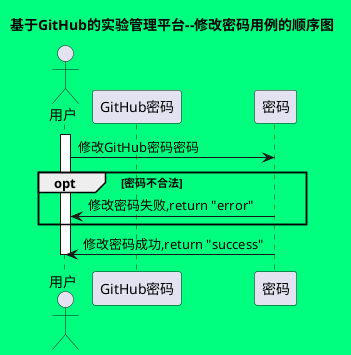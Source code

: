 @startuml
skinparam backgroundColor #00FF7F

title 基于GitHub的实验管理平台--修改密码用例的顺序图
actor 用户
participant GitHub密码
activate 用户
    用户->密码:修改GitHub密码密码
    opt 密码不合法
        密码->用户:修改密码失败,return "error"
    end opt
    密码->用户:修改密码成功,return "success"
deactivate 用户

@enduml
